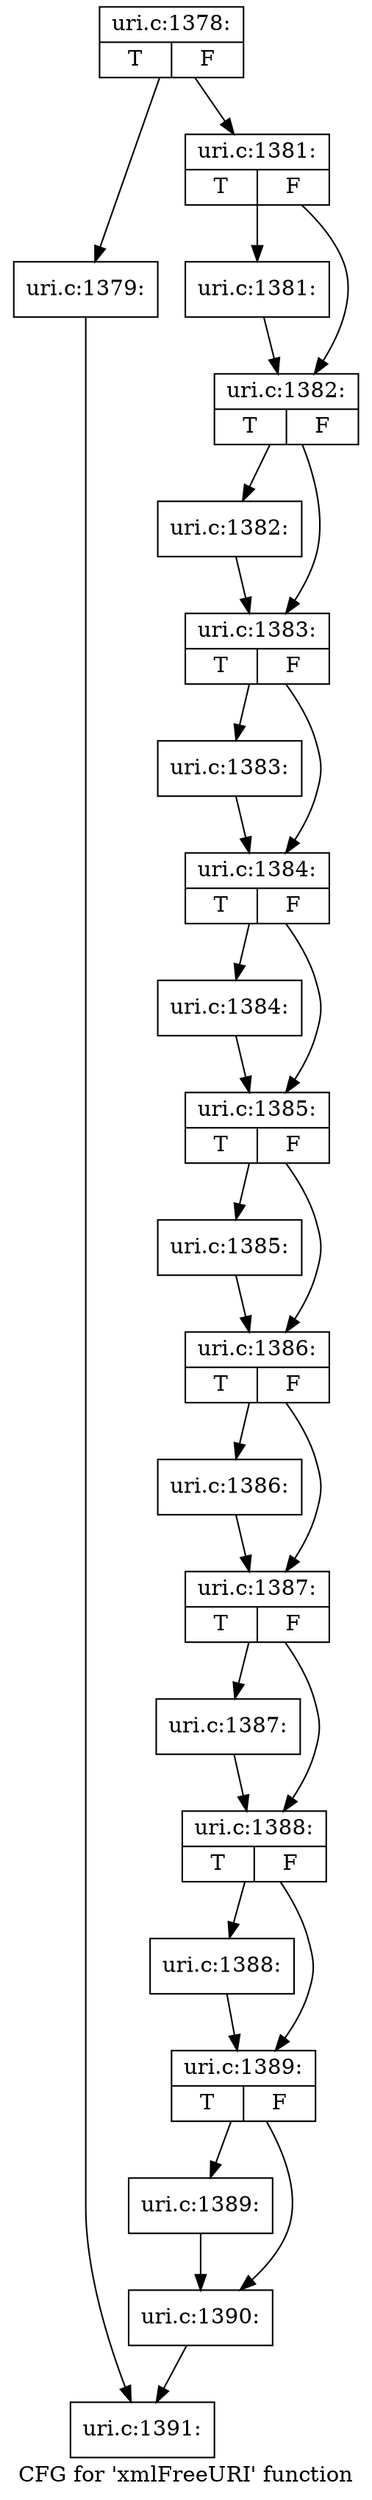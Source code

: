 digraph "CFG for 'xmlFreeURI' function" {
	label="CFG for 'xmlFreeURI' function";

	Node0x4832b40 [shape=record,label="{uri.c:1378:|{<s0>T|<s1>F}}"];
	Node0x4832b40 -> Node0x4832ea0;
	Node0x4832b40 -> Node0x4832ef0;
	Node0x4832ea0 [shape=record,label="{uri.c:1379:}"];
	Node0x4832ea0 -> Node0x478e740;
	Node0x4832ef0 [shape=record,label="{uri.c:1381:|{<s0>T|<s1>F}}"];
	Node0x4832ef0 -> Node0x478e600;
	Node0x4832ef0 -> Node0x478e650;
	Node0x478e600 [shape=record,label="{uri.c:1381:}"];
	Node0x478e600 -> Node0x478e650;
	Node0x478e650 [shape=record,label="{uri.c:1382:|{<s0>T|<s1>F}}"];
	Node0x478e650 -> Node0x48387b0;
	Node0x478e650 -> Node0x4838800;
	Node0x48387b0 [shape=record,label="{uri.c:1382:}"];
	Node0x48387b0 -> Node0x4838800;
	Node0x4838800 [shape=record,label="{uri.c:1383:|{<s0>T|<s1>F}}"];
	Node0x4838800 -> Node0x4838f90;
	Node0x4838800 -> Node0x4838fe0;
	Node0x4838f90 [shape=record,label="{uri.c:1383:}"];
	Node0x4838f90 -> Node0x4838fe0;
	Node0x4838fe0 [shape=record,label="{uri.c:1384:|{<s0>T|<s1>F}}"];
	Node0x4838fe0 -> Node0x4839770;
	Node0x4838fe0 -> Node0x48397c0;
	Node0x4839770 [shape=record,label="{uri.c:1384:}"];
	Node0x4839770 -> Node0x48397c0;
	Node0x48397c0 [shape=record,label="{uri.c:1385:|{<s0>T|<s1>F}}"];
	Node0x48397c0 -> Node0x4839f50;
	Node0x48397c0 -> Node0x4839fa0;
	Node0x4839f50 [shape=record,label="{uri.c:1385:}"];
	Node0x4839f50 -> Node0x4839fa0;
	Node0x4839fa0 [shape=record,label="{uri.c:1386:|{<s0>T|<s1>F}}"];
	Node0x4839fa0 -> Node0x483a730;
	Node0x4839fa0 -> Node0x483a780;
	Node0x483a730 [shape=record,label="{uri.c:1386:}"];
	Node0x483a730 -> Node0x483a780;
	Node0x483a780 [shape=record,label="{uri.c:1387:|{<s0>T|<s1>F}}"];
	Node0x483a780 -> Node0x483af10;
	Node0x483a780 -> Node0x483af60;
	Node0x483af10 [shape=record,label="{uri.c:1387:}"];
	Node0x483af10 -> Node0x483af60;
	Node0x483af60 [shape=record,label="{uri.c:1388:|{<s0>T|<s1>F}}"];
	Node0x483af60 -> Node0x483b6f0;
	Node0x483af60 -> Node0x483b740;
	Node0x483b6f0 [shape=record,label="{uri.c:1388:}"];
	Node0x483b6f0 -> Node0x483b740;
	Node0x483b740 [shape=record,label="{uri.c:1389:|{<s0>T|<s1>F}}"];
	Node0x483b740 -> Node0x483bed0;
	Node0x483b740 -> Node0x483bf20;
	Node0x483bed0 [shape=record,label="{uri.c:1389:}"];
	Node0x483bed0 -> Node0x483bf20;
	Node0x483bf20 [shape=record,label="{uri.c:1390:}"];
	Node0x483bf20 -> Node0x478e740;
	Node0x478e740 [shape=record,label="{uri.c:1391:}"];
}
